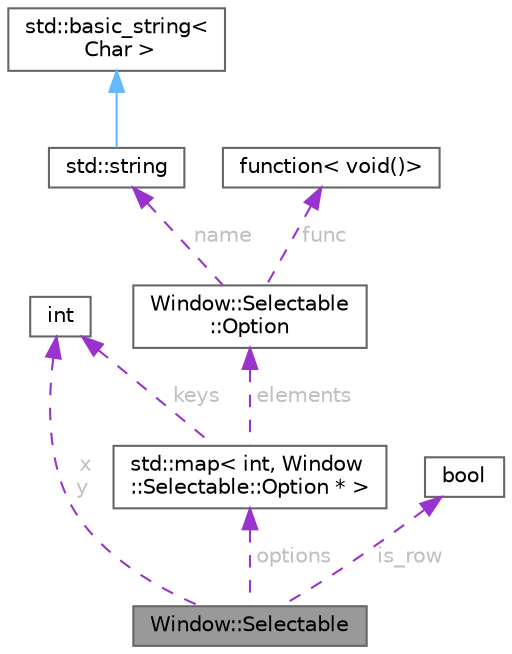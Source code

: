 digraph "Window::Selectable"
{
 // INTERACTIVE_SVG=YES
 // LATEX_PDF_SIZE
  bgcolor="transparent";
  edge [fontname=Helvetica,fontsize=10,labelfontname=Helvetica,labelfontsize=10];
  node [fontname=Helvetica,fontsize=10,shape=box,height=0.2,width=0.4];
  Node1 [id="Node000001",label="Window::Selectable",height=0.2,width=0.4,color="gray40", fillcolor="grey60", style="filled", fontcolor="black",tooltip=" "];
  Node2 -> Node1 [id="edge1_Node000001_Node000002",dir="back",color="darkorchid3",style="dashed",tooltip=" ",label=" x\ny",fontcolor="grey" ];
  Node2 [id="Node000002",label="int",height=0.2,width=0.4,color="gray40", fillcolor="white", style="filled",tooltip=" "];
  Node3 -> Node1 [id="edge2_Node000001_Node000003",dir="back",color="darkorchid3",style="dashed",tooltip=" ",label=" is_row",fontcolor="grey" ];
  Node3 [id="Node000003",label="bool",height=0.2,width=0.4,color="gray40", fillcolor="white", style="filled",tooltip=" "];
  Node4 -> Node1 [id="edge3_Node000001_Node000004",dir="back",color="darkorchid3",style="dashed",tooltip=" ",label=" options",fontcolor="grey" ];
  Node4 [id="Node000004",label="std::map\< int, Window\l::Selectable::Option * \>",height=0.2,width=0.4,color="gray40", fillcolor="white", style="filled",tooltip=" "];
  Node2 -> Node4 [id="edge4_Node000004_Node000002",dir="back",color="darkorchid3",style="dashed",tooltip=" ",label=" keys",fontcolor="grey" ];
  Node5 -> Node4 [id="edge5_Node000004_Node000005",dir="back",color="darkorchid3",style="dashed",tooltip=" ",label=" elements",fontcolor="grey" ];
  Node5 [id="Node000005",label="Window::Selectable\l::Option",height=0.2,width=0.4,color="gray40", fillcolor="white", style="filled",URL="$struct_window_1_1_selectable_1_1_option.html",tooltip=" "];
  Node6 -> Node5 [id="edge6_Node000005_Node000006",dir="back",color="darkorchid3",style="dashed",tooltip=" ",label=" name",fontcolor="grey" ];
  Node6 [id="Node000006",label="std::string",height=0.2,width=0.4,color="gray40", fillcolor="white", style="filled",tooltip=" "];
  Node7 -> Node6 [id="edge7_Node000006_Node000007",dir="back",color="steelblue1",style="solid",tooltip=" "];
  Node7 [id="Node000007",label="std::basic_string\<\l Char \>",height=0.2,width=0.4,color="gray40", fillcolor="white", style="filled",tooltip=" "];
  Node8 -> Node5 [id="edge8_Node000005_Node000008",dir="back",color="darkorchid3",style="dashed",tooltip=" ",label=" func",fontcolor="grey" ];
  Node8 [id="Node000008",label="function\< void()\>",height=0.2,width=0.4,color="gray40", fillcolor="white", style="filled",tooltip=" "];
}
